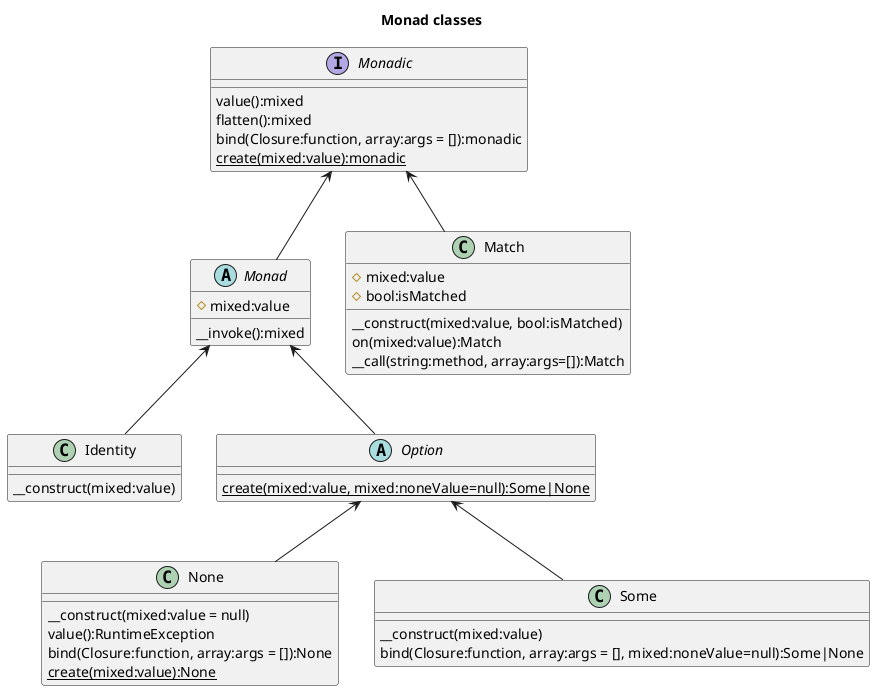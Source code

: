@startuml
title Monad classes

interface Monadic {
    value():mixed
    flatten():mixed
    bind(Closure:function, array:args = []):monadic
    {static} create(mixed:value):monadic
}

abstract class Monad {
    #mixed:value
    __invoke():mixed
}

class Identity {
    __construct(mixed:value)
}

abstract class Option {
    {static} create(mixed:value, mixed:noneValue=null):Some|None
}

class None {
    __construct(mixed:value = null)
    value():RuntimeException
    bind(Closure:function, array:args = []):None
    {static} create(mixed:value):None
}

class Some {
    __construct(mixed:value)
    bind(Closure:function, array:args = [], mixed:noneValue=null):Some|None
}

class Match {
    #mixed:value
    #bool:isMatched
    __construct(mixed:value, bool:isMatched)
    on(mixed:value):Match
    __call(string:method, array:args=[]):Match
}

Monadic <-- Monad
Monad <-- Identity
Monad <-- Option
Option <-- None
Option <-- Some
Monadic <-- Match
@enduml